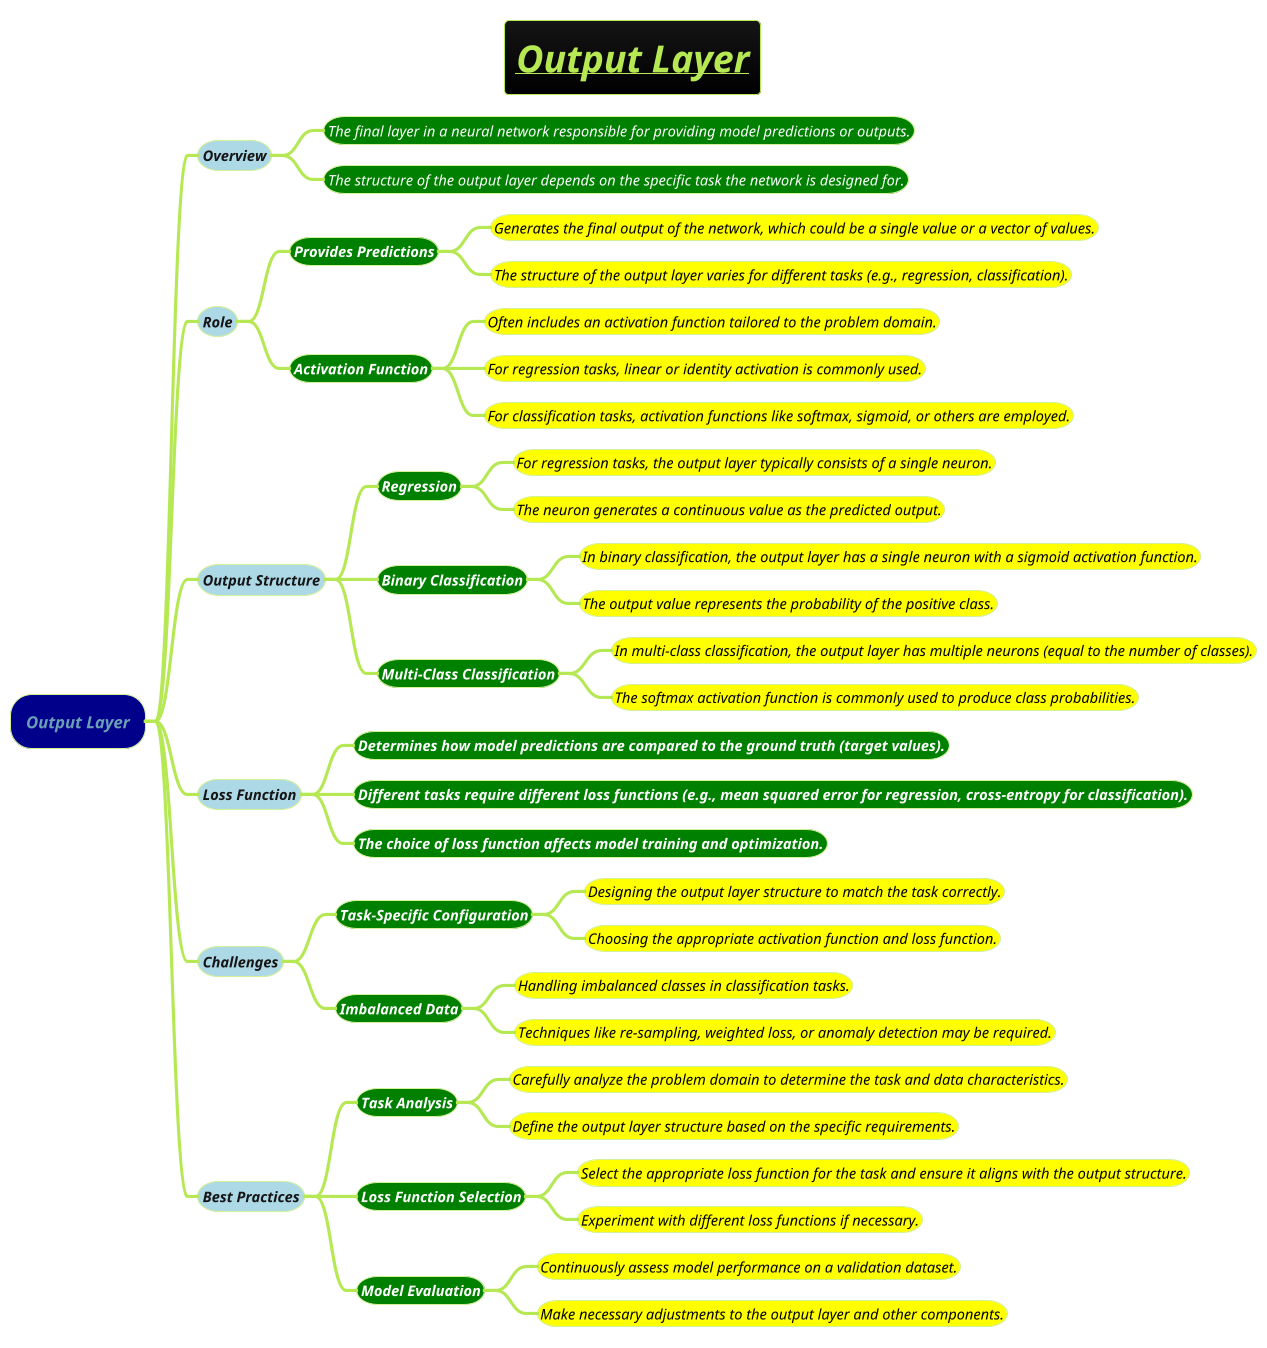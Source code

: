 @startmindmap
title =<i><b><u>Output Layer

!theme hacker
*[#darkblue] <i>Output Layer
**[#lightblue] <i><size:14>Overview
***[#green] <color #white><i><size:14>The final layer in a neural network responsible for providing model predictions or outputs.
***[#green] <color #white><i><size:14>The structure of the output layer depends on the specific task the network is designed for.
**[#lightblue] <i><size:14>Role
***[#green] <b><color #white><i><size:14>Provides Predictions
****[#yellow] <color #black><i><size:14>Generates the final output of the network, which could be a single value or a vector of values.
****[#yellow] <color #black><i><size:14>The structure of the output layer varies for different tasks (e.g., regression, classification).
***[#green] <b><color #white><i><size:14>Activation Function
****[#yellow] <color #black><i><size:14>Often includes an activation function tailored to the problem domain.
****[#yellow] <color #black><i><size:14>For regression tasks, linear or identity activation is commonly used.
****[#yellow] <color #black><i><size:14>For classification tasks, activation functions like softmax, sigmoid, or others are employed.
**[#lightblue] <i><size:14>Output Structure
***[#green] <b><color #white><i><size:14>Regression
****[#yellow] <color #black><i><size:14>For regression tasks, the output layer typically consists of a single neuron.
****[#yellow] <color #black><i><size:14>The neuron generates a continuous value as the predicted output.
***[#green] <b><color #white><i><size:14>Binary Classification
****[#yellow] <color #black><i><size:14>In binary classification, the output layer has a single neuron with a sigmoid activation function.
****[#yellow] <color #black><i><size:14>The output value represents the probability of the positive class.
***[#green] <b><color #white><i><size:14>Multi-Class Classification
****[#yellow] <color #black><i><size:14>In multi-class classification, the output layer has multiple neurons (equal to the number of classes).
****[#yellow] <color #black><i><size:14>The softmax activation function is commonly used to produce class probabilities.
**[#lightblue] <i><size:14>Loss Function
***[#green] <b><color #white><i><size:14>Determines how model predictions are compared to the ground truth (target values).
***[#green] <b><color #white><i><size:14>Different tasks require different loss functions (e.g., mean squared error for regression, cross-entropy for classification).
***[#green] <b><color #white><i><size:14>The choice of loss function affects model training and optimization.
**[#lightblue] <i><size:14>Challenges
***[#green] <b><color #white><i><size:14>Task-Specific Configuration
****[#yellow] <color #black><i><size:14>Designing the output layer structure to match the task correctly.
****[#yellow] <color #black><i><size:14>Choosing the appropriate activation function and loss function.
***[#green] <b><color #white><i><size:14>Imbalanced Data
****[#yellow] <color #black><i><size:14>Handling imbalanced classes in classification tasks.
****[#yellow] <color #black><i><size:14>Techniques like re-sampling, weighted loss, or anomaly detection may be required.
**[#lightblue] <i><size:14>Best Practices
***[#green] <b><color #white><i><size:14>Task Analysis
****[#yellow] <color #black><i><size:14>Carefully analyze the problem domain to determine the task and data characteristics.
****[#yellow] <color #black><i><size:14>Define the output layer structure based on the specific requirements.
***[#green] <b><color #white><i><size:14>Loss Function Selection
****[#yellow] <color #black><i><size:14>Select the appropriate loss function for the task and ensure it aligns with the output structure.
****[#yellow] <color #black><i><size:14>Experiment with different loss functions if necessary.
***[#green] <b><color #white><i><size:14>Model Evaluation
****[#yellow] <color #black><i><size:14>Continuously assess model performance on a validation dataset.
****[#yellow] <color #black><i><size:14>Make necessary adjustments to the output layer and other components.
@endmindmap
